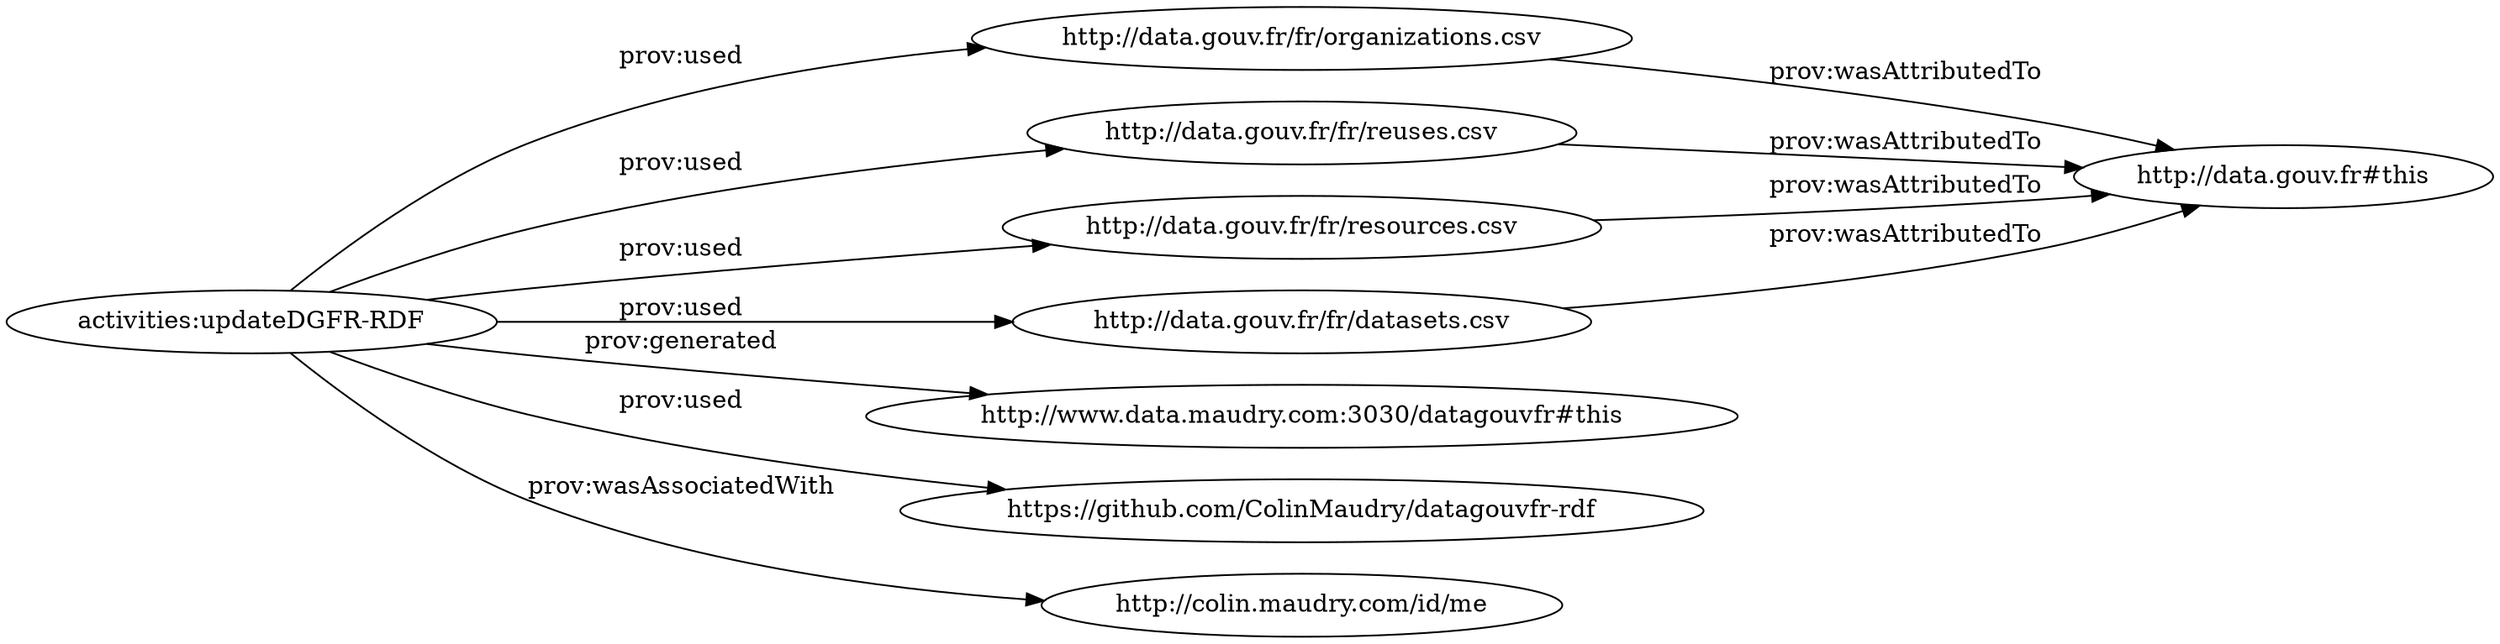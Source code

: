 digraph ar2dtool_diagram { 
rankdir=LR;
size="1501"
	"http://data.gouv.fr/fr/organizations.csv" -> "http://data.gouv.fr#this" [ label = "prov:wasAttributedTo" ];
	"http://data.gouv.fr/fr/reuses.csv" -> "http://data.gouv.fr#this" [ label = "prov:wasAttributedTo" ];
	"http://data.gouv.fr/fr/resources.csv" -> "http://data.gouv.fr#this" [ label = "prov:wasAttributedTo" ];
	"http://data.gouv.fr/fr/datasets.csv" -> "http://data.gouv.fr#this" [ label = "prov:wasAttributedTo" ];
	"activities:updateDGFR-RDF" -> "http://www.data.maudry.com:3030/datagouvfr#this" [ label = "prov:generated" ];
	"activities:updateDGFR-RDF" -> "https://github.com/ColinMaudry/datagouvfr-rdf" [ label = "prov:used" ];
	"activities:updateDGFR-RDF" -> "http://data.gouv.fr/fr/organizations.csv" [ label = "prov:used" ];
	"activities:updateDGFR-RDF" -> "http://data.gouv.fr/fr/reuses.csv" [ label = "prov:used" ];
	"activities:updateDGFR-RDF" -> "http://data.gouv.fr/fr/resources.csv" [ label = "prov:used" ];
	"activities:updateDGFR-RDF" -> "http://data.gouv.fr/fr/datasets.csv" [ label = "prov:used" ];
	"activities:updateDGFR-RDF" -> "http://colin.maudry.com/id/me" [ label = "prov:wasAssociatedWith" ];

}
